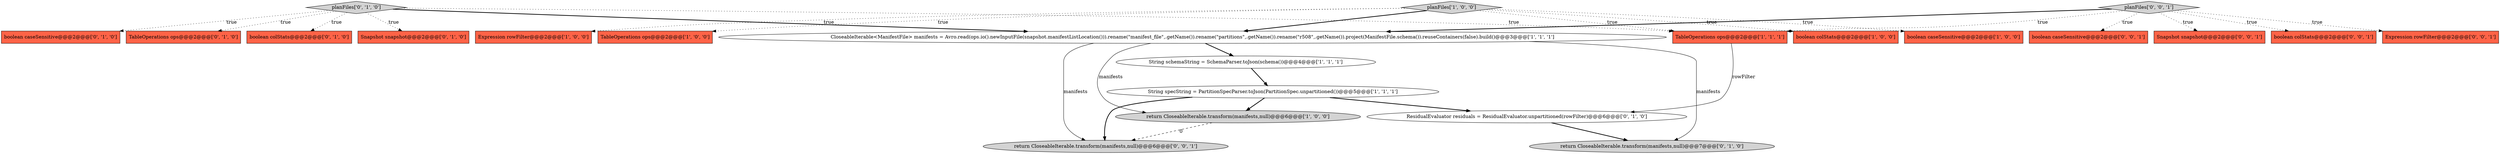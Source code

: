 digraph {
12 [style = filled, label = "Snapshot snapshot@@@2@@@['0', '1', '0']", fillcolor = tomato, shape = box image = "AAA0AAABBB2BBB"];
22 [style = filled, label = "return CloseableIterable.transform(manifests,null)@@@6@@@['0', '0', '1']", fillcolor = lightgray, shape = ellipse image = "AAA0AAABBB3BBB"];
1 [style = filled, label = "Expression rowFilter@@@2@@@['1', '0', '0']", fillcolor = tomato, shape = box image = "AAA0AAABBB1BBB"];
16 [style = filled, label = "ResidualEvaluator residuals = ResidualEvaluator.unpartitioned(rowFilter)@@@6@@@['0', '1', '0']", fillcolor = white, shape = ellipse image = "AAA0AAABBB2BBB"];
5 [style = filled, label = "boolean colStats@@@2@@@['1', '0', '0']", fillcolor = tomato, shape = box image = "AAA0AAABBB1BBB"];
14 [style = filled, label = "planFiles['0', '1', '0']", fillcolor = lightgray, shape = diamond image = "AAA0AAABBB2BBB"];
18 [style = filled, label = "boolean caseSensitive@@@2@@@['0', '0', '1']", fillcolor = tomato, shape = box image = "AAA0AAABBB3BBB"];
15 [style = filled, label = "boolean caseSensitive@@@2@@@['0', '1', '0']", fillcolor = tomato, shape = box image = "AAA0AAABBB2BBB"];
0 [style = filled, label = "planFiles['1', '0', '0']", fillcolor = lightgray, shape = diamond image = "AAA0AAABBB1BBB"];
21 [style = filled, label = "Snapshot snapshot@@@2@@@['0', '0', '1']", fillcolor = tomato, shape = box image = "AAA0AAABBB3BBB"];
9 [style = filled, label = "return CloseableIterable.transform(manifests,null)@@@6@@@['1', '0', '0']", fillcolor = lightgray, shape = ellipse image = "AAA0AAABBB1BBB"];
13 [style = filled, label = "boolean colStats@@@2@@@['0', '1', '0']", fillcolor = tomato, shape = box image = "AAA0AAABBB2BBB"];
3 [style = filled, label = "boolean caseSensitive@@@2@@@['1', '0', '0']", fillcolor = tomato, shape = box image = "AAA0AAABBB1BBB"];
11 [style = filled, label = "return CloseableIterable.transform(manifests,null)@@@7@@@['0', '1', '0']", fillcolor = lightgray, shape = ellipse image = "AAA1AAABBB2BBB"];
17 [style = filled, label = "boolean colStats@@@2@@@['0', '0', '1']", fillcolor = tomato, shape = box image = "AAA0AAABBB3BBB"];
7 [style = filled, label = "TableOperations ops@@@2@@@['1', '0', '0']", fillcolor = tomato, shape = box image = "AAA0AAABBB1BBB"];
8 [style = filled, label = "TableOperations ops@@@2@@@['1', '1', '1']", fillcolor = tomato, shape = box image = "AAA0AAABBB1BBB"];
2 [style = filled, label = "String specString = PartitionSpecParser.toJson(PartitionSpec.unpartitioned())@@@5@@@['1', '1', '1']", fillcolor = white, shape = ellipse image = "AAA0AAABBB1BBB"];
20 [style = filled, label = "planFiles['0', '0', '1']", fillcolor = lightgray, shape = diamond image = "AAA0AAABBB3BBB"];
4 [style = filled, label = "String schemaString = SchemaParser.toJson(schema())@@@4@@@['1', '1', '1']", fillcolor = white, shape = ellipse image = "AAA0AAABBB1BBB"];
10 [style = filled, label = "TableOperations ops@@@2@@@['0', '1', '0']", fillcolor = tomato, shape = box image = "AAA0AAABBB2BBB"];
6 [style = filled, label = "CloseableIterable<ManifestFile> manifests = Avro.read(ops.io().newInputFile(snapshot.manifestListLocation())).rename(\"manifest_file\",.getName()).rename(\"partitions\",.getName()).rename(\"r508\",.getName()).project(ManifestFile.schema()).reuseContainers(false).build()@@@3@@@['1', '1', '1']", fillcolor = white, shape = ellipse image = "AAA0AAABBB1BBB"];
19 [style = filled, label = "Expression rowFilter@@@2@@@['0', '0', '1']", fillcolor = tomato, shape = box image = "AAA0AAABBB3BBB"];
0->6 [style = bold, label=""];
6->9 [style = solid, label="manifests"];
6->11 [style = solid, label="manifests"];
0->1 [style = dotted, label="true"];
6->4 [style = bold, label=""];
20->6 [style = bold, label=""];
20->21 [style = dotted, label="true"];
0->8 [style = dotted, label="true"];
20->18 [style = dotted, label="true"];
0->7 [style = dotted, label="true"];
0->3 [style = dotted, label="true"];
14->8 [style = dotted, label="true"];
20->17 [style = dotted, label="true"];
14->12 [style = dotted, label="true"];
4->2 [style = bold, label=""];
0->5 [style = dotted, label="true"];
6->22 [style = solid, label="manifests"];
2->9 [style = bold, label=""];
14->13 [style = dotted, label="true"];
14->15 [style = dotted, label="true"];
2->22 [style = bold, label=""];
14->10 [style = dotted, label="true"];
14->6 [style = bold, label=""];
8->16 [style = solid, label="rowFilter"];
2->16 [style = bold, label=""];
20->19 [style = dotted, label="true"];
20->8 [style = dotted, label="true"];
16->11 [style = bold, label=""];
9->22 [style = dashed, label="0"];
}
